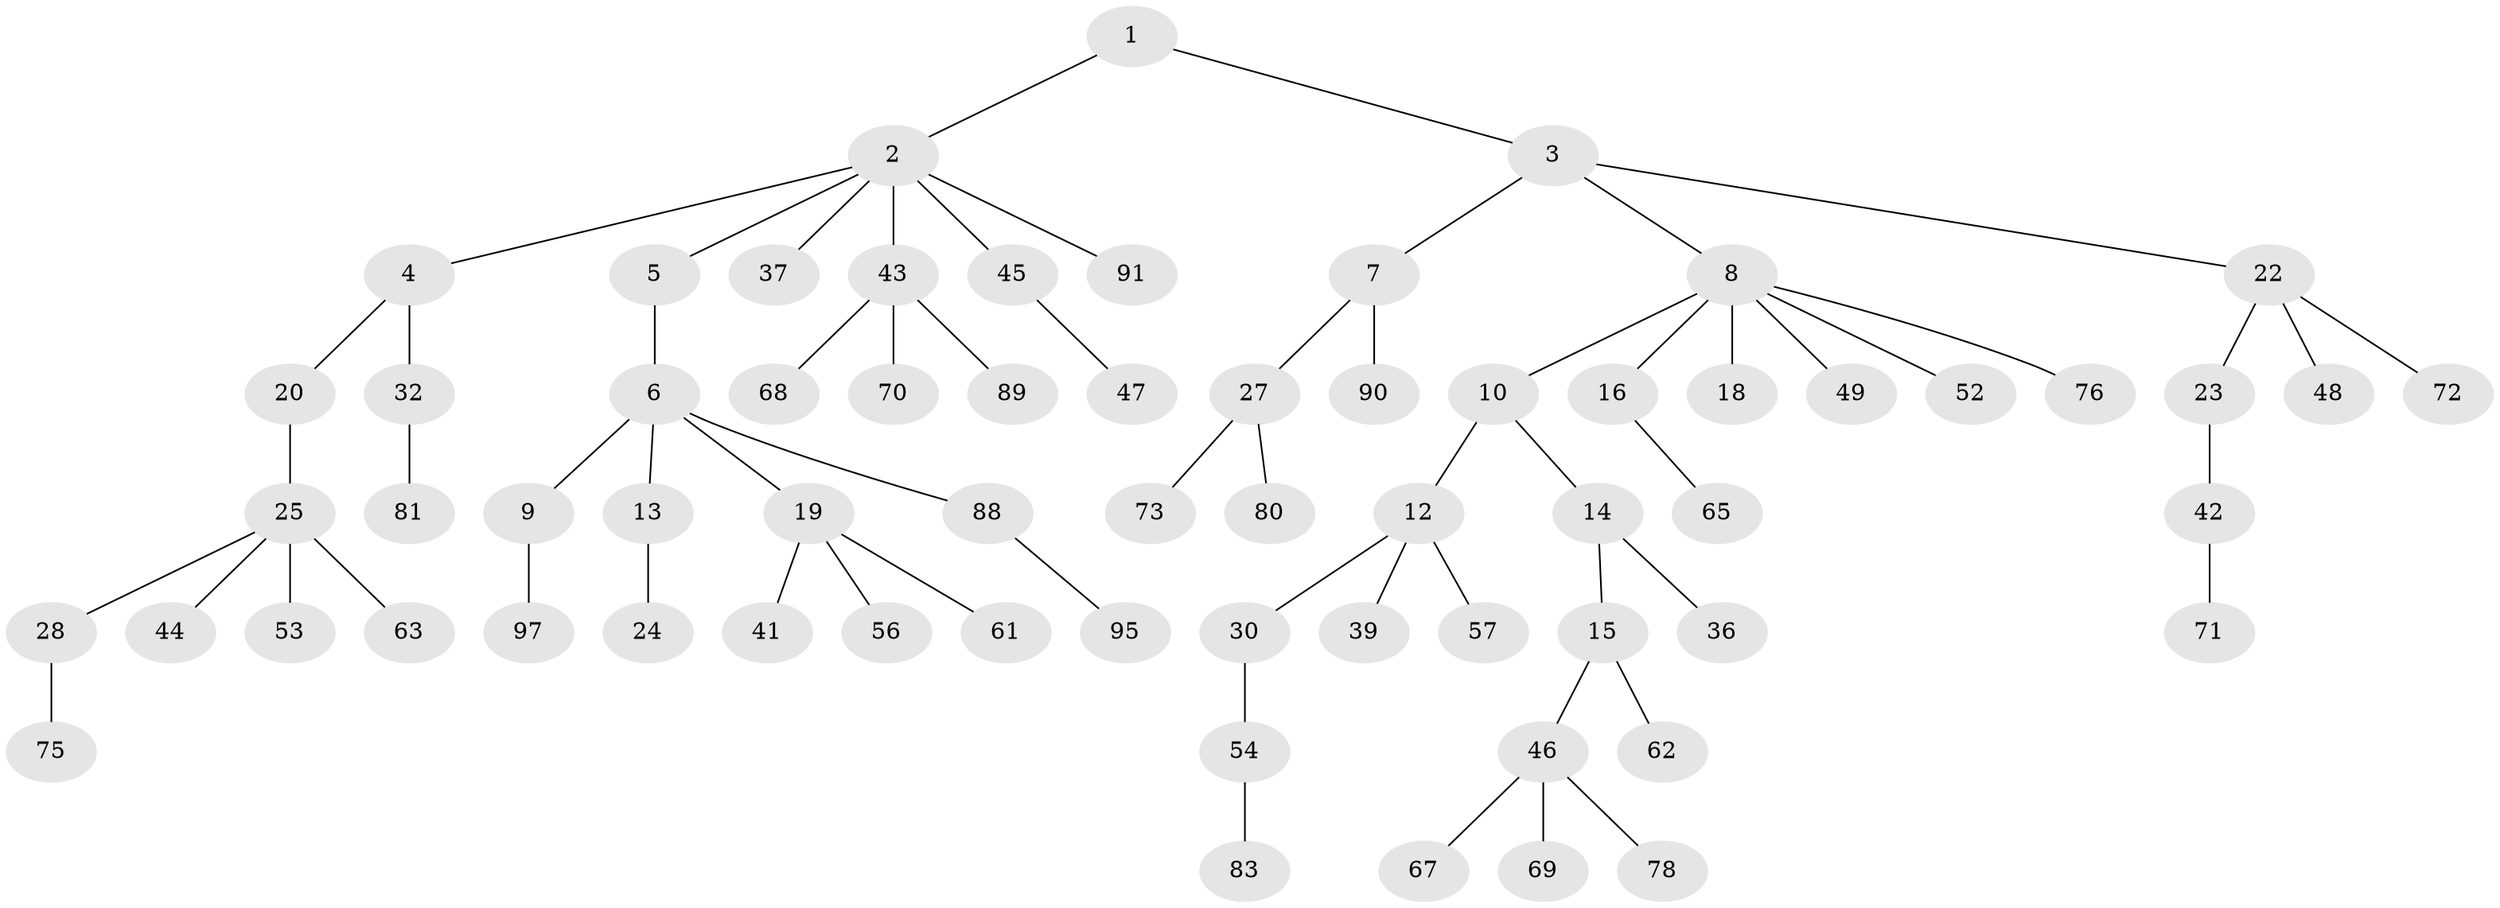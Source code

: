 // original degree distribution, {3: 0.17346938775510204, 5: 0.030612244897959183, 4: 0.07142857142857142, 2: 0.19387755102040816, 6: 0.02040816326530612, 1: 0.5102040816326531}
// Generated by graph-tools (version 1.1) at 2025/11/02/27/25 16:11:26]
// undirected, 66 vertices, 65 edges
graph export_dot {
graph [start="1"]
  node [color=gray90,style=filled];
  1 [super="+21"];
  2 [super="+26"];
  3;
  4 [super="+11"];
  5;
  6 [super="+33"];
  7 [super="+60"];
  8 [super="+31"];
  9 [super="+96"];
  10;
  12 [super="+17"];
  13 [super="+77"];
  14 [super="+85"];
  15 [super="+51"];
  16;
  18;
  19 [super="+35"];
  20;
  22 [super="+66"];
  23 [super="+64"];
  24;
  25 [super="+29"];
  27 [super="+34"];
  28 [super="+38"];
  30 [super="+55"];
  32 [super="+40"];
  36 [super="+58"];
  37 [super="+92"];
  39 [super="+74"];
  41;
  42 [super="+59"];
  43 [super="+79"];
  44;
  45;
  46 [super="+50"];
  47;
  48 [super="+94"];
  49;
  52;
  53;
  54;
  56 [super="+82"];
  57 [super="+86"];
  61;
  62;
  63;
  65;
  67 [super="+87"];
  68;
  69;
  70 [super="+93"];
  71;
  72 [super="+84"];
  73;
  75;
  76;
  78;
  80;
  81;
  83;
  88 [super="+98"];
  89;
  90;
  91;
  95;
  97;
  1 -- 2;
  1 -- 3;
  2 -- 4;
  2 -- 5;
  2 -- 37;
  2 -- 43;
  2 -- 91;
  2 -- 45;
  3 -- 7;
  3 -- 8;
  3 -- 22;
  4 -- 32;
  4 -- 20;
  5 -- 6;
  6 -- 9;
  6 -- 13;
  6 -- 19;
  6 -- 88;
  7 -- 27;
  7 -- 90;
  8 -- 10;
  8 -- 16;
  8 -- 18;
  8 -- 52;
  8 -- 49;
  8 -- 76;
  9 -- 97;
  10 -- 12;
  10 -- 14;
  12 -- 30;
  12 -- 39;
  12 -- 57;
  13 -- 24;
  14 -- 15;
  14 -- 36;
  15 -- 46;
  15 -- 62;
  16 -- 65;
  19 -- 41;
  19 -- 61;
  19 -- 56;
  20 -- 25;
  22 -- 23;
  22 -- 48;
  22 -- 72;
  23 -- 42;
  25 -- 28;
  25 -- 44;
  25 -- 53;
  25 -- 63;
  27 -- 80;
  27 -- 73;
  28 -- 75;
  30 -- 54;
  32 -- 81;
  42 -- 71;
  43 -- 68;
  43 -- 70;
  43 -- 89;
  45 -- 47;
  46 -- 69;
  46 -- 78;
  46 -- 67;
  54 -- 83;
  88 -- 95;
}
